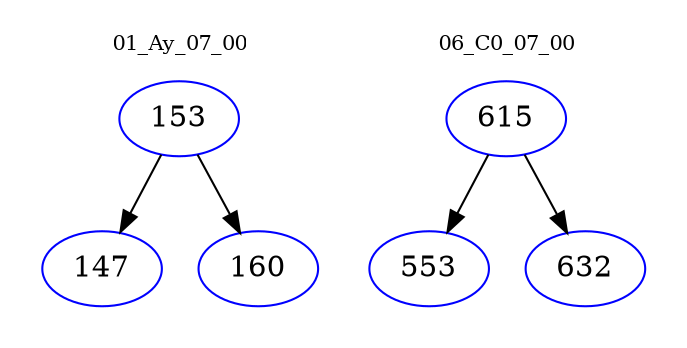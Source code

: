 digraph{
subgraph cluster_0 {
color = white
label = "01_Ay_07_00";
fontsize=10;
T0_153 [label="153", color="blue"]
T0_153 -> T0_147 [color="black"]
T0_147 [label="147", color="blue"]
T0_153 -> T0_160 [color="black"]
T0_160 [label="160", color="blue"]
}
subgraph cluster_1 {
color = white
label = "06_C0_07_00";
fontsize=10;
T1_615 [label="615", color="blue"]
T1_615 -> T1_553 [color="black"]
T1_553 [label="553", color="blue"]
T1_615 -> T1_632 [color="black"]
T1_632 [label="632", color="blue"]
}
}
